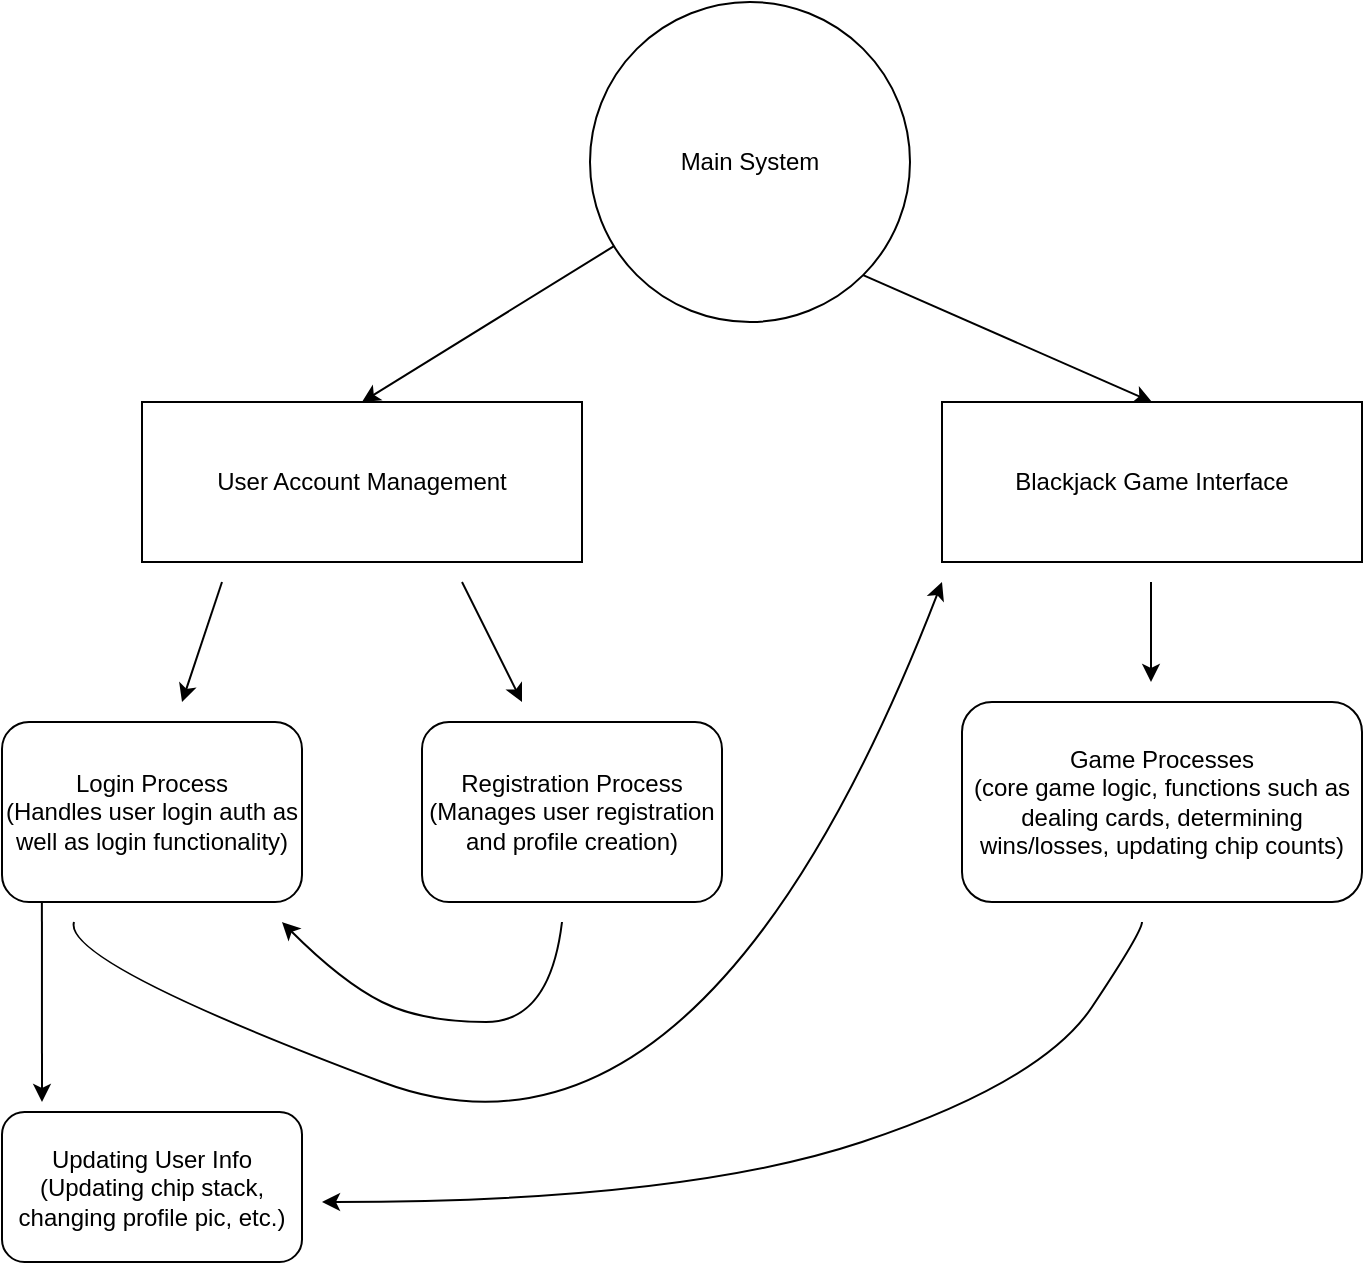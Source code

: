 <mxfile version="22.1.21" type="device">
  <diagram id="C5RBs43oDa-KdzZeNtuy" name="Page-1">
    <mxGraphModel dx="1292" dy="811" grid="1" gridSize="10" guides="1" tooltips="1" connect="1" arrows="1" fold="1" page="1" pageScale="1" pageWidth="827" pageHeight="1169" math="0" shadow="0">
      <root>
        <mxCell id="WIyWlLk6GJQsqaUBKTNV-0" />
        <mxCell id="WIyWlLk6GJQsqaUBKTNV-1" parent="WIyWlLk6GJQsqaUBKTNV-0" />
        <mxCell id="1m5WVT3mLeU2_9n5iRjX-0" value="Main System" style="ellipse;whiteSpace=wrap;html=1;aspect=fixed;" vertex="1" parent="WIyWlLk6GJQsqaUBKTNV-1">
          <mxGeometry x="334" y="30" width="160" height="160" as="geometry" />
        </mxCell>
        <mxCell id="1m5WVT3mLeU2_9n5iRjX-3" value="User Account Management" style="rounded=0;whiteSpace=wrap;html=1;" vertex="1" parent="WIyWlLk6GJQsqaUBKTNV-1">
          <mxGeometry x="110" y="230" width="220" height="80" as="geometry" />
        </mxCell>
        <mxCell id="1m5WVT3mLeU2_9n5iRjX-4" value="Blackjack Game Interface" style="rounded=0;whiteSpace=wrap;html=1;" vertex="1" parent="WIyWlLk6GJQsqaUBKTNV-1">
          <mxGeometry x="510" y="230" width="210" height="80" as="geometry" />
        </mxCell>
        <mxCell id="1m5WVT3mLeU2_9n5iRjX-5" value="Login Process&lt;br&gt;(Handles user login auth as well as login functionality)" style="rounded=1;whiteSpace=wrap;html=1;" vertex="1" parent="WIyWlLk6GJQsqaUBKTNV-1">
          <mxGeometry x="40" y="390" width="150" height="90" as="geometry" />
        </mxCell>
        <mxCell id="1m5WVT3mLeU2_9n5iRjX-6" value="Registration Process&lt;br&gt;(Manages user registration and profile creation)" style="rounded=1;whiteSpace=wrap;html=1;" vertex="1" parent="WIyWlLk6GJQsqaUBKTNV-1">
          <mxGeometry x="250" y="390" width="150" height="90" as="geometry" />
        </mxCell>
        <mxCell id="1m5WVT3mLeU2_9n5iRjX-7" value="Game Processes&lt;br&gt;(core game logic, functions such as dealing cards, determining wins/losses, updating chip counts)" style="rounded=1;whiteSpace=wrap;html=1;" vertex="1" parent="WIyWlLk6GJQsqaUBKTNV-1">
          <mxGeometry x="520" y="380" width="200" height="100" as="geometry" />
        </mxCell>
        <mxCell id="1m5WVT3mLeU2_9n5iRjX-9" value="" style="endArrow=classic;html=1;rounded=0;entryX=0.5;entryY=0;entryDx=0;entryDy=0;exitX=1;exitY=1;exitDx=0;exitDy=0;" edge="1" parent="WIyWlLk6GJQsqaUBKTNV-1" source="1m5WVT3mLeU2_9n5iRjX-0" target="1m5WVT3mLeU2_9n5iRjX-4">
          <mxGeometry width="50" height="50" relative="1" as="geometry">
            <mxPoint x="494" y="135" as="sourcePoint" />
            <mxPoint x="544" y="85" as="targetPoint" />
          </mxGeometry>
        </mxCell>
        <mxCell id="1m5WVT3mLeU2_9n5iRjX-10" value="" style="endArrow=classic;html=1;rounded=0;" edge="1" parent="WIyWlLk6GJQsqaUBKTNV-1" source="1m5WVT3mLeU2_9n5iRjX-0">
          <mxGeometry width="50" height="50" relative="1" as="geometry">
            <mxPoint x="270" y="180" as="sourcePoint" />
            <mxPoint x="220" y="230" as="targetPoint" />
          </mxGeometry>
        </mxCell>
        <mxCell id="1m5WVT3mLeU2_9n5iRjX-11" value="" style="endArrow=classic;html=1;rounded=0;" edge="1" parent="WIyWlLk6GJQsqaUBKTNV-1">
          <mxGeometry width="50" height="50" relative="1" as="geometry">
            <mxPoint x="614.5" y="320" as="sourcePoint" />
            <mxPoint x="614.5" y="370" as="targetPoint" />
          </mxGeometry>
        </mxCell>
        <mxCell id="1m5WVT3mLeU2_9n5iRjX-13" value="" style="endArrow=classic;html=1;rounded=0;" edge="1" parent="WIyWlLk6GJQsqaUBKTNV-1">
          <mxGeometry width="50" height="50" relative="1" as="geometry">
            <mxPoint x="150" y="320" as="sourcePoint" />
            <mxPoint x="130" y="380" as="targetPoint" />
          </mxGeometry>
        </mxCell>
        <mxCell id="1m5WVT3mLeU2_9n5iRjX-14" value="" style="endArrow=classic;html=1;rounded=0;" edge="1" parent="WIyWlLk6GJQsqaUBKTNV-1">
          <mxGeometry width="50" height="50" relative="1" as="geometry">
            <mxPoint x="270" y="320" as="sourcePoint" />
            <mxPoint x="300" y="380" as="targetPoint" />
          </mxGeometry>
        </mxCell>
        <mxCell id="1m5WVT3mLeU2_9n5iRjX-15" value="" style="curved=1;endArrow=classic;html=1;rounded=0;" edge="1" parent="WIyWlLk6GJQsqaUBKTNV-1">
          <mxGeometry width="50" height="50" relative="1" as="geometry">
            <mxPoint x="320" y="490" as="sourcePoint" />
            <mxPoint x="180" y="490" as="targetPoint" />
            <Array as="points">
              <mxPoint x="314" y="540" />
              <mxPoint x="250" y="540" />
              <mxPoint x="210" y="520" />
            </Array>
          </mxGeometry>
        </mxCell>
        <mxCell id="1m5WVT3mLeU2_9n5iRjX-16" value="" style="curved=1;endArrow=classic;html=1;rounded=0;" edge="1" parent="WIyWlLk6GJQsqaUBKTNV-1">
          <mxGeometry width="50" height="50" relative="1" as="geometry">
            <mxPoint x="76" y="490" as="sourcePoint" />
            <mxPoint x="510" y="320" as="targetPoint" />
            <Array as="points">
              <mxPoint x="70" y="510" />
              <mxPoint x="390" y="630" />
            </Array>
          </mxGeometry>
        </mxCell>
        <mxCell id="1m5WVT3mLeU2_9n5iRjX-17" value="Updating User Info&lt;br&gt;(Updating chip stack, changing profile pic, etc.)" style="rounded=1;whiteSpace=wrap;html=1;" vertex="1" parent="WIyWlLk6GJQsqaUBKTNV-1">
          <mxGeometry x="40" y="585" width="150" height="75" as="geometry" />
        </mxCell>
        <mxCell id="1m5WVT3mLeU2_9n5iRjX-18" value="" style="endArrow=classic;html=1;rounded=0;exitX=0.133;exitY=1;exitDx=0;exitDy=0;exitPerimeter=0;" edge="1" parent="WIyWlLk6GJQsqaUBKTNV-1" source="1m5WVT3mLeU2_9n5iRjX-5">
          <mxGeometry width="50" height="50" relative="1" as="geometry">
            <mxPoint x="60" y="500" as="sourcePoint" />
            <mxPoint x="60" y="580" as="targetPoint" />
          </mxGeometry>
        </mxCell>
        <mxCell id="1m5WVT3mLeU2_9n5iRjX-19" value="" style="curved=1;endArrow=classic;html=1;rounded=0;" edge="1" parent="WIyWlLk6GJQsqaUBKTNV-1">
          <mxGeometry width="50" height="50" relative="1" as="geometry">
            <mxPoint x="610" y="490" as="sourcePoint" />
            <mxPoint x="200" y="630" as="targetPoint" />
            <Array as="points">
              <mxPoint x="610" y="495" />
              <mxPoint x="560" y="570" />
              <mxPoint x="380" y="630" />
            </Array>
          </mxGeometry>
        </mxCell>
      </root>
    </mxGraphModel>
  </diagram>
</mxfile>
